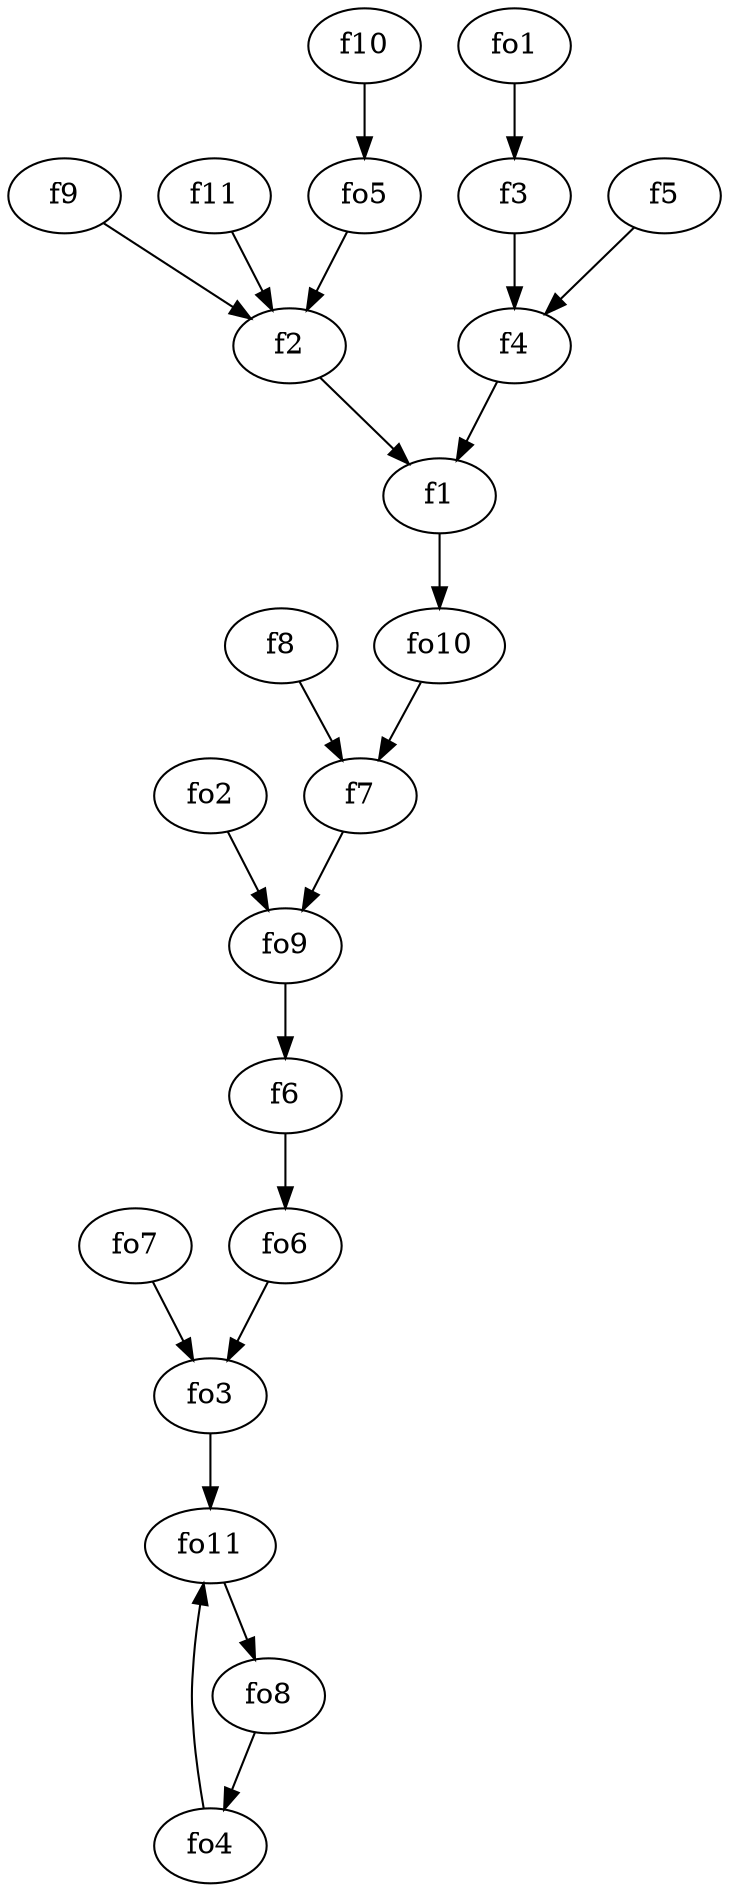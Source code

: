 strict digraph  {
f1;
f2;
f3;
f4;
f5;
f6;
f7;
f8;
f9;
f10;
f11;
fo1;
fo2;
fo3;
fo4;
fo5;
fo6;
fo7;
fo8;
fo9;
fo10;
fo11;
f1 -> fo10  [weight=2];
f2 -> f1  [weight=2];
f3 -> f4  [weight=2];
f4 -> f1  [weight=2];
f5 -> f4  [weight=2];
f6 -> fo6  [weight=2];
f7 -> fo9  [weight=2];
f8 -> f7  [weight=2];
f9 -> f2  [weight=2];
f10 -> fo5  [weight=2];
f11 -> f2  [weight=2];
fo1 -> f3  [weight=2];
fo2 -> fo9  [weight=2];
fo3 -> fo11  [weight=2];
fo4 -> fo11  [weight=2];
fo5 -> f2  [weight=2];
fo6 -> fo3  [weight=2];
fo7 -> fo3  [weight=2];
fo8 -> fo4  [weight=2];
fo9 -> f6  [weight=2];
fo10 -> f7  [weight=2];
fo11 -> fo8  [weight=2];
}
